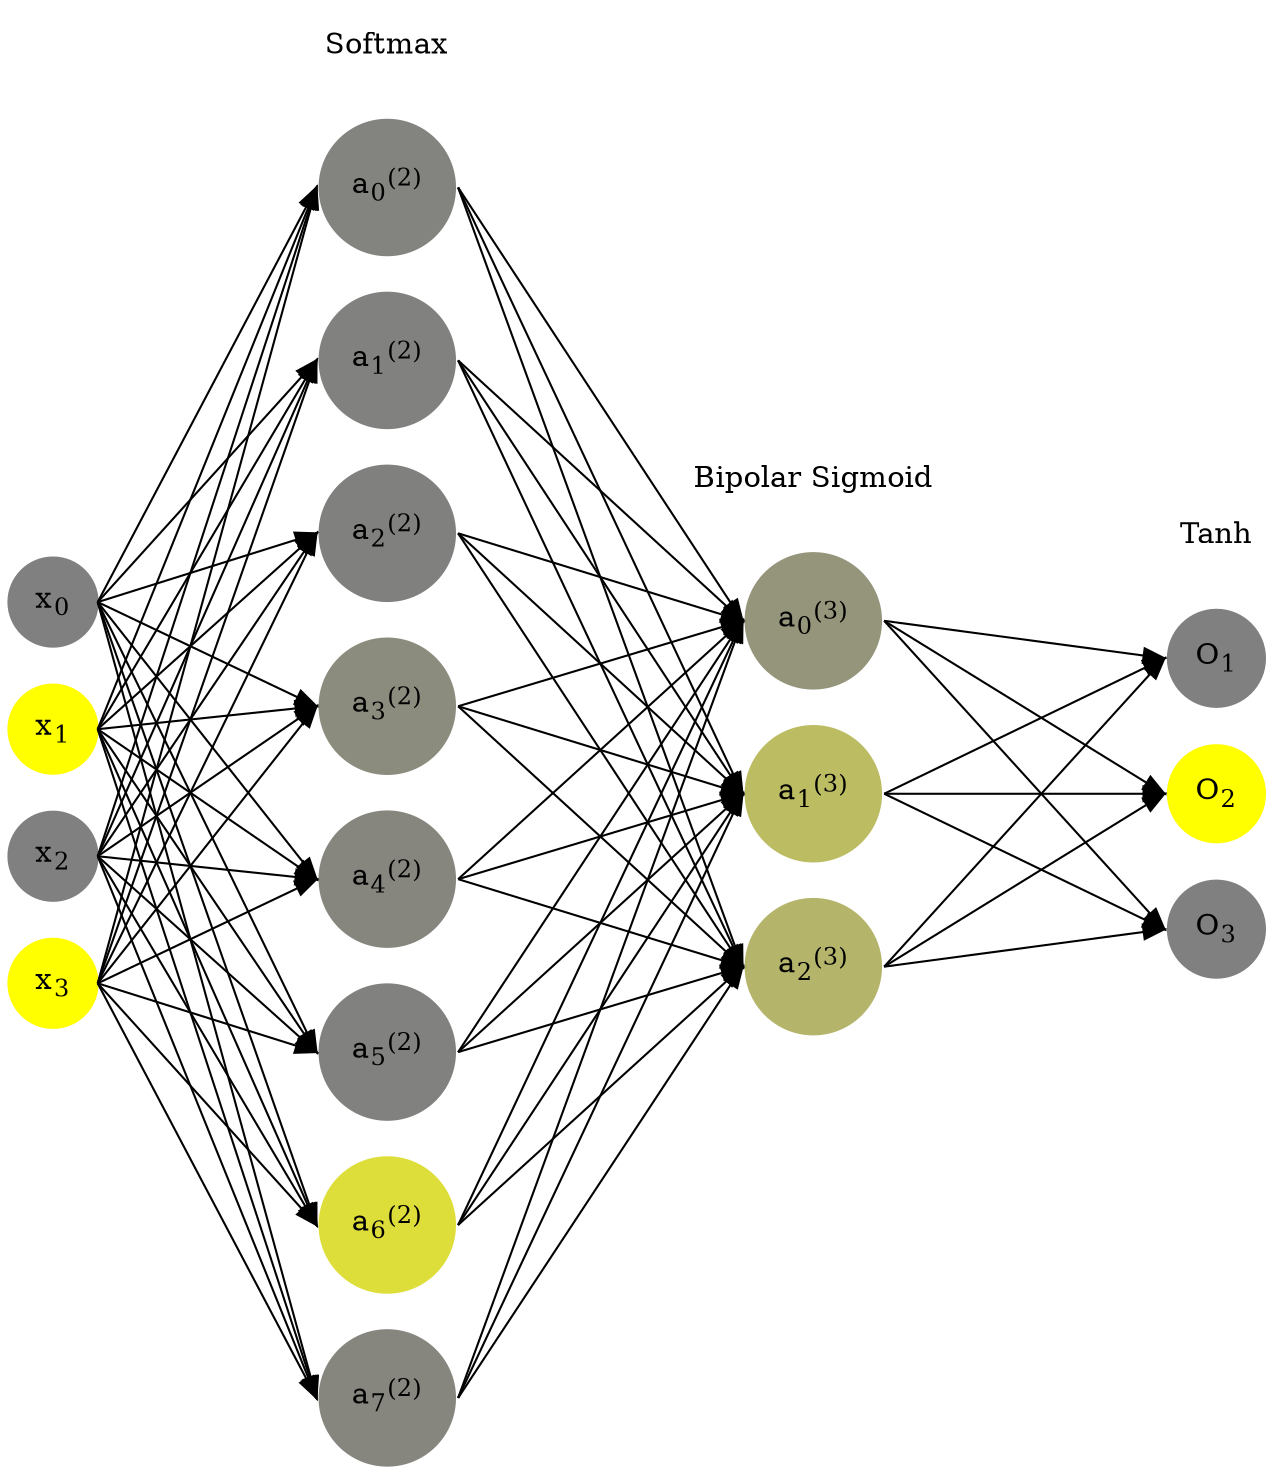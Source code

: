 digraph G {
	rankdir = LR;
	splines=false;
	edge[style=invis];
	ranksep= 1.4;
	{
	node [shape=circle, color="0.1667, 0.0, 0.5", style=filled, fillcolor="0.1667, 0.0, 0.5"];
	x0 [label=<x<sub>0</sub>>];
	}
	{
	node [shape=circle, color="0.1667, 1.0, 1.0", style=filled, fillcolor="0.1667, 1.0, 1.0"];
	x1 [label=<x<sub>1</sub>>];
	}
	{
	node [shape=circle, color="0.1667, 0.0, 0.5", style=filled, fillcolor="0.1667, 0.0, 0.5"];
	x2 [label=<x<sub>2</sub>>];
	}
	{
	node [shape=circle, color="0.1667, 1.0, 1.0", style=filled, fillcolor="0.1667, 1.0, 1.0"];
	x3 [label=<x<sub>3</sub>>];
	}
	{
	node [shape=circle, color="0.1667, 0.029511, 0.514756", style=filled, fillcolor="0.1667, 0.029511, 0.514756"];
	a02 [label=<a<sub>0</sub><sup>(2)</sup>>];
	}
	{
	node [shape=circle, color="0.1667, 0.012718, 0.506359", style=filled, fillcolor="0.1667, 0.012718, 0.506359"];
	a12 [label=<a<sub>1</sub><sup>(2)</sup>>];
	}
	{
	node [shape=circle, color="0.1667, 0.006266, 0.503133", style=filled, fillcolor="0.1667, 0.006266, 0.503133"];
	a22 [label=<a<sub>2</sub><sup>(2)</sup>>];
	}
	{
	node [shape=circle, color="0.1667, 0.094974, 0.547487", style=filled, fillcolor="0.1667, 0.094974, 0.547487"];
	a32 [label=<a<sub>3</sub><sup>(2)</sup>>];
	}
	{
	node [shape=circle, color="0.1667, 0.053098, 0.526549", style=filled, fillcolor="0.1667, 0.053098, 0.526549"];
	a42 [label=<a<sub>4</sub><sup>(2)</sup>>];
	}
	{
	node [shape=circle, color="0.1667, 0.013093, 0.506546", style=filled, fillcolor="0.1667, 0.013093, 0.506546"];
	a52 [label=<a<sub>5</sub><sup>(2)</sup>>];
	}
	{
	node [shape=circle, color="0.1667, 0.738766, 0.869383", style=filled, fillcolor="0.1667, 0.738766, 0.869383"];
	a62 [label=<a<sub>6</sub><sup>(2)</sup>>];
	}
	{
	node [shape=circle, color="0.1667, 0.051575, 0.525787", style=filled, fillcolor="0.1667, 0.051575, 0.525787"];
	a72 [label=<a<sub>7</sub><sup>(2)</sup>>];
	}
	{
	node [shape=circle, color="0.1667, 0.170707, 0.585354", style=filled, fillcolor="0.1667, 0.170707, 0.585354"];
	a03 [label=<a<sub>0</sub><sup>(3)</sup>>];
	}
	{
	node [shape=circle, color="0.1667, 0.471457, 0.735728", style=filled, fillcolor="0.1667, 0.471457, 0.735728"];
	a13 [label=<a<sub>1</sub><sup>(3)</sup>>];
	}
	{
	node [shape=circle, color="0.1667, 0.406428, 0.703214", style=filled, fillcolor="0.1667, 0.406428, 0.703214"];
	a23 [label=<a<sub>2</sub><sup>(3)</sup>>];
	}
	{
	node [shape=circle, color="0.1667, 0.0, 0.5", style=filled, fillcolor="0.1667, 0.0, 0.5"];
	O1 [label=<O<sub>1</sub>>];
	}
	{
	node [shape=circle, color="0.1667, 1.0, 1.0", style=filled, fillcolor="0.1667, 1.0, 1.0"];
	O2 [label=<O<sub>2</sub>>];
	}
	{
	node [shape=circle, color="0.1667, 0.0, 0.5", style=filled, fillcolor="0.1667, 0.0, 0.5"];
	O3 [label=<O<sub>3</sub>>];
	}
	{
	rank=same;
	x0->x1->x2->x3;
	}
	{
	rank=same;
	a02->a12->a22->a32->a42->a52->a62->a72;
	}
	{
	rank=same;
	a03->a13->a23;
	}
	{
	rank=same;
	O1->O2->O3;
	}
	l1 [shape=plaintext,label="Softmax"];
	l1->a02;
	{rank=same; l1;a02};
	l2 [shape=plaintext,label="Bipolar Sigmoid"];
	l2->a03;
	{rank=same; l2;a03};
	l3 [shape=plaintext,label="Tanh"];
	l3->O1;
	{rank=same; l3;O1};
edge[style=solid, tailport=e, headport=w];
	{x0;x1;x2;x3} -> {a02;a12;a22;a32;a42;a52;a62;a72};
	{a02;a12;a22;a32;a42;a52;a62;a72} -> {a03;a13;a23};
	{a03;a13;a23} -> {O1,O2,O3};
}